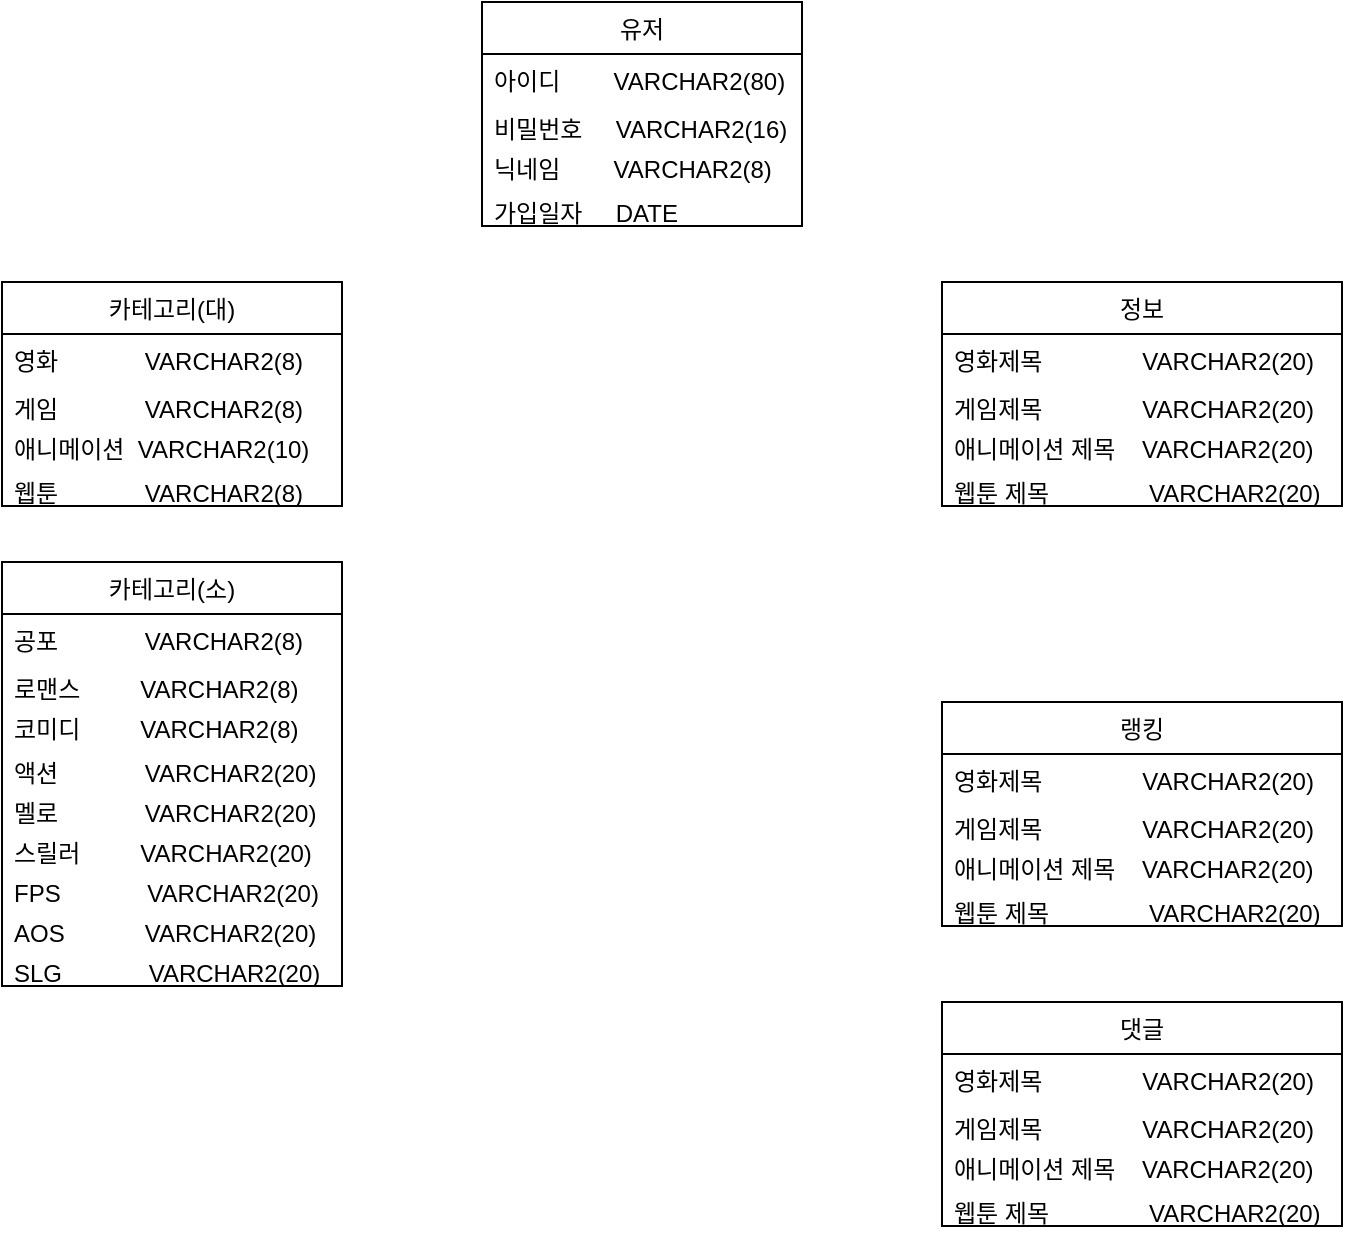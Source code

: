 <mxfile version="14.7.2" type="device"><diagram id="ilCBBwnKP5rNLLrnagjf" name="Page-1"><mxGraphModel dx="1422" dy="914" grid="1" gridSize="10" guides="1" tooltips="1" connect="1" arrows="1" fold="1" page="1" pageScale="1" pageWidth="827" pageHeight="1169" math="0" shadow="0"><root><mxCell id="0"/><mxCell id="1" parent="0"/><mxCell id="eiEnOBpmQCsjk8yHMQKe-15" value="유저" style="swimlane;fontStyle=0;childLayout=stackLayout;horizontal=1;startSize=26;horizontalStack=0;resizeParent=1;resizeParentMax=0;resizeLast=0;collapsible=1;marginBottom=0;" vertex="1" parent="1"><mxGeometry x="330" y="20" width="160" height="112" as="geometry"/></mxCell><mxCell id="eiEnOBpmQCsjk8yHMQKe-16" value="아이디        VARCHAR2(80)" style="text;strokeColor=none;fillColor=none;align=left;verticalAlign=top;spacingLeft=4;spacingRight=4;overflow=hidden;rotatable=0;points=[[0,0.5],[1,0.5]];portConstraint=eastwest;" vertex="1" parent="eiEnOBpmQCsjk8yHMQKe-15"><mxGeometry y="26" width="160" height="24" as="geometry"/></mxCell><mxCell id="eiEnOBpmQCsjk8yHMQKe-17" value="비밀번호     VARCHAR2(16)" style="text;strokeColor=none;fillColor=none;align=left;verticalAlign=top;spacingLeft=4;spacingRight=4;overflow=hidden;rotatable=0;points=[[0,0.5],[1,0.5]];portConstraint=eastwest;" vertex="1" parent="eiEnOBpmQCsjk8yHMQKe-15"><mxGeometry y="50" width="160" height="20" as="geometry"/></mxCell><mxCell id="eiEnOBpmQCsjk8yHMQKe-18" value="닉네임        VARCHAR2(8)" style="text;strokeColor=none;fillColor=none;align=left;verticalAlign=top;spacingLeft=4;spacingRight=4;overflow=hidden;rotatable=0;points=[[0,0.5],[1,0.5]];portConstraint=eastwest;" vertex="1" parent="eiEnOBpmQCsjk8yHMQKe-15"><mxGeometry y="70" width="160" height="22" as="geometry"/></mxCell><mxCell id="eiEnOBpmQCsjk8yHMQKe-19" value="가입일자     DATE" style="text;strokeColor=none;fillColor=none;align=left;verticalAlign=top;spacingLeft=4;spacingRight=4;overflow=hidden;rotatable=0;points=[[0,0.5],[1,0.5]];portConstraint=eastwest;" vertex="1" parent="eiEnOBpmQCsjk8yHMQKe-15"><mxGeometry y="92" width="160" height="20" as="geometry"/></mxCell><mxCell id="eiEnOBpmQCsjk8yHMQKe-21" value="카테고리(대)" style="swimlane;fontStyle=0;childLayout=stackLayout;horizontal=1;startSize=26;horizontalStack=0;resizeParent=1;resizeParentMax=0;resizeLast=0;collapsible=1;marginBottom=0;" vertex="1" parent="1"><mxGeometry x="90" y="160" width="170" height="112" as="geometry"/></mxCell><mxCell id="eiEnOBpmQCsjk8yHMQKe-22" value="영화             VARCHAR2(8)" style="text;strokeColor=none;fillColor=none;align=left;verticalAlign=top;spacingLeft=4;spacingRight=4;overflow=hidden;rotatable=0;points=[[0,0.5],[1,0.5]];portConstraint=eastwest;" vertex="1" parent="eiEnOBpmQCsjk8yHMQKe-21"><mxGeometry y="26" width="170" height="24" as="geometry"/></mxCell><mxCell id="eiEnOBpmQCsjk8yHMQKe-23" value="게임             VARCHAR2(8)" style="text;strokeColor=none;fillColor=none;align=left;verticalAlign=top;spacingLeft=4;spacingRight=4;overflow=hidden;rotatable=0;points=[[0,0.5],[1,0.5]];portConstraint=eastwest;" vertex="1" parent="eiEnOBpmQCsjk8yHMQKe-21"><mxGeometry y="50" width="170" height="20" as="geometry"/></mxCell><mxCell id="eiEnOBpmQCsjk8yHMQKe-24" value="애니메이션  VARCHAR2(10)" style="text;strokeColor=none;fillColor=none;align=left;verticalAlign=top;spacingLeft=4;spacingRight=4;overflow=hidden;rotatable=0;points=[[0,0.5],[1,0.5]];portConstraint=eastwest;" vertex="1" parent="eiEnOBpmQCsjk8yHMQKe-21"><mxGeometry y="70" width="170" height="22" as="geometry"/></mxCell><mxCell id="eiEnOBpmQCsjk8yHMQKe-25" value="웹툰             VARCHAR2(8)" style="text;strokeColor=none;fillColor=none;align=left;verticalAlign=top;spacingLeft=4;spacingRight=4;overflow=hidden;rotatable=0;points=[[0,0.5],[1,0.5]];portConstraint=eastwest;" vertex="1" parent="eiEnOBpmQCsjk8yHMQKe-21"><mxGeometry y="92" width="170" height="20" as="geometry"/></mxCell><mxCell id="eiEnOBpmQCsjk8yHMQKe-31" value="카테고리(소)" style="swimlane;fontStyle=0;childLayout=stackLayout;horizontal=1;startSize=26;horizontalStack=0;resizeParent=1;resizeParentMax=0;resizeLast=0;collapsible=1;marginBottom=0;" vertex="1" parent="1"><mxGeometry x="90" y="300" width="170" height="212" as="geometry"/></mxCell><mxCell id="eiEnOBpmQCsjk8yHMQKe-32" value="공포             VARCHAR2(8)" style="text;strokeColor=none;fillColor=none;align=left;verticalAlign=top;spacingLeft=4;spacingRight=4;overflow=hidden;rotatable=0;points=[[0,0.5],[1,0.5]];portConstraint=eastwest;" vertex="1" parent="eiEnOBpmQCsjk8yHMQKe-31"><mxGeometry y="26" width="170" height="24" as="geometry"/></mxCell><mxCell id="eiEnOBpmQCsjk8yHMQKe-33" value="로맨스         VARCHAR2(8)" style="text;strokeColor=none;fillColor=none;align=left;verticalAlign=top;spacingLeft=4;spacingRight=4;overflow=hidden;rotatable=0;points=[[0,0.5],[1,0.5]];portConstraint=eastwest;" vertex="1" parent="eiEnOBpmQCsjk8yHMQKe-31"><mxGeometry y="50" width="170" height="20" as="geometry"/></mxCell><mxCell id="eiEnOBpmQCsjk8yHMQKe-34" value="코미디         VARCHAR2(8)" style="text;strokeColor=none;fillColor=none;align=left;verticalAlign=top;spacingLeft=4;spacingRight=4;overflow=hidden;rotatable=0;points=[[0,0.5],[1,0.5]];portConstraint=eastwest;" vertex="1" parent="eiEnOBpmQCsjk8yHMQKe-31"><mxGeometry y="70" width="170" height="22" as="geometry"/></mxCell><mxCell id="eiEnOBpmQCsjk8yHMQKe-35" value="액션             VARCHAR2(20)" style="text;strokeColor=none;fillColor=none;align=left;verticalAlign=top;spacingLeft=4;spacingRight=4;overflow=hidden;rotatable=0;points=[[0,0.5],[1,0.5]];portConstraint=eastwest;" vertex="1" parent="eiEnOBpmQCsjk8yHMQKe-31"><mxGeometry y="92" width="170" height="20" as="geometry"/></mxCell><mxCell id="eiEnOBpmQCsjk8yHMQKe-37" value="멜로             VARCHAR2(20)" style="text;strokeColor=none;fillColor=none;align=left;verticalAlign=top;spacingLeft=4;spacingRight=4;overflow=hidden;rotatable=0;points=[[0,0.5],[1,0.5]];portConstraint=eastwest;" vertex="1" parent="eiEnOBpmQCsjk8yHMQKe-31"><mxGeometry y="112" width="170" height="20" as="geometry"/></mxCell><mxCell id="eiEnOBpmQCsjk8yHMQKe-46" value="스릴러         VARCHAR2(20)" style="text;strokeColor=none;fillColor=none;align=left;verticalAlign=top;spacingLeft=4;spacingRight=4;overflow=hidden;rotatable=0;points=[[0,0.5],[1,0.5]];portConstraint=eastwest;" vertex="1" parent="eiEnOBpmQCsjk8yHMQKe-31"><mxGeometry y="132" width="170" height="20" as="geometry"/></mxCell><mxCell id="eiEnOBpmQCsjk8yHMQKe-45" value="FPS             VARCHAR2(20)" style="text;strokeColor=none;fillColor=none;align=left;verticalAlign=top;spacingLeft=4;spacingRight=4;overflow=hidden;rotatable=0;points=[[0,0.5],[1,0.5]];portConstraint=eastwest;" vertex="1" parent="eiEnOBpmQCsjk8yHMQKe-31"><mxGeometry y="152" width="170" height="20" as="geometry"/></mxCell><mxCell id="eiEnOBpmQCsjk8yHMQKe-47" value="AOS            VARCHAR2(20)" style="text;strokeColor=none;fillColor=none;align=left;verticalAlign=top;spacingLeft=4;spacingRight=4;overflow=hidden;rotatable=0;points=[[0,0.5],[1,0.5]];portConstraint=eastwest;" vertex="1" parent="eiEnOBpmQCsjk8yHMQKe-31"><mxGeometry y="172" width="170" height="20" as="geometry"/></mxCell><mxCell id="eiEnOBpmQCsjk8yHMQKe-36" value="SLG             VARCHAR2(20)" style="text;strokeColor=none;fillColor=none;align=left;verticalAlign=top;spacingLeft=4;spacingRight=4;overflow=hidden;rotatable=0;points=[[0,0.5],[1,0.5]];portConstraint=eastwest;" vertex="1" parent="eiEnOBpmQCsjk8yHMQKe-31"><mxGeometry y="192" width="170" height="20" as="geometry"/></mxCell><mxCell id="eiEnOBpmQCsjk8yHMQKe-48" value="정보" style="swimlane;fontStyle=0;childLayout=stackLayout;horizontal=1;startSize=26;horizontalStack=0;resizeParent=1;resizeParentMax=0;resizeLast=0;collapsible=1;marginBottom=0;" vertex="1" parent="1"><mxGeometry x="560" y="160" width="200" height="112" as="geometry"/></mxCell><mxCell id="eiEnOBpmQCsjk8yHMQKe-49" value="영화제목               VARCHAR2(20)" style="text;strokeColor=none;fillColor=none;align=left;verticalAlign=top;spacingLeft=4;spacingRight=4;overflow=hidden;rotatable=0;points=[[0,0.5],[1,0.5]];portConstraint=eastwest;" vertex="1" parent="eiEnOBpmQCsjk8yHMQKe-48"><mxGeometry y="26" width="200" height="24" as="geometry"/></mxCell><mxCell id="eiEnOBpmQCsjk8yHMQKe-50" value="게임제목               VARCHAR2(20)" style="text;strokeColor=none;fillColor=none;align=left;verticalAlign=top;spacingLeft=4;spacingRight=4;overflow=hidden;rotatable=0;points=[[0,0.5],[1,0.5]];portConstraint=eastwest;" vertex="1" parent="eiEnOBpmQCsjk8yHMQKe-48"><mxGeometry y="50" width="200" height="20" as="geometry"/></mxCell><mxCell id="eiEnOBpmQCsjk8yHMQKe-51" value="애니메이션 제목    VARCHAR2(20)" style="text;strokeColor=none;fillColor=none;align=left;verticalAlign=top;spacingLeft=4;spacingRight=4;overflow=hidden;rotatable=0;points=[[0,0.5],[1,0.5]];portConstraint=eastwest;" vertex="1" parent="eiEnOBpmQCsjk8yHMQKe-48"><mxGeometry y="70" width="200" height="22" as="geometry"/></mxCell><mxCell id="eiEnOBpmQCsjk8yHMQKe-52" value="웹툰 제목               VARCHAR2(20)" style="text;strokeColor=none;fillColor=none;align=left;verticalAlign=top;spacingLeft=4;spacingRight=4;overflow=hidden;rotatable=0;points=[[0,0.5],[1,0.5]];portConstraint=eastwest;" vertex="1" parent="eiEnOBpmQCsjk8yHMQKe-48"><mxGeometry y="92" width="200" height="20" as="geometry"/></mxCell><mxCell id="eiEnOBpmQCsjk8yHMQKe-58" value="랭킹" style="swimlane;fontStyle=0;childLayout=stackLayout;horizontal=1;startSize=26;horizontalStack=0;resizeParent=1;resizeParentMax=0;resizeLast=0;collapsible=1;marginBottom=0;" vertex="1" parent="1"><mxGeometry x="560" y="370" width="200" height="112" as="geometry"/></mxCell><mxCell id="eiEnOBpmQCsjk8yHMQKe-59" value="영화제목               VARCHAR2(20)" style="text;strokeColor=none;fillColor=none;align=left;verticalAlign=top;spacingLeft=4;spacingRight=4;overflow=hidden;rotatable=0;points=[[0,0.5],[1,0.5]];portConstraint=eastwest;" vertex="1" parent="eiEnOBpmQCsjk8yHMQKe-58"><mxGeometry y="26" width="200" height="24" as="geometry"/></mxCell><mxCell id="eiEnOBpmQCsjk8yHMQKe-60" value="게임제목               VARCHAR2(20)" style="text;strokeColor=none;fillColor=none;align=left;verticalAlign=top;spacingLeft=4;spacingRight=4;overflow=hidden;rotatable=0;points=[[0,0.5],[1,0.5]];portConstraint=eastwest;" vertex="1" parent="eiEnOBpmQCsjk8yHMQKe-58"><mxGeometry y="50" width="200" height="20" as="geometry"/></mxCell><mxCell id="eiEnOBpmQCsjk8yHMQKe-61" value="애니메이션 제목    VARCHAR2(20)" style="text;strokeColor=none;fillColor=none;align=left;verticalAlign=top;spacingLeft=4;spacingRight=4;overflow=hidden;rotatable=0;points=[[0,0.5],[1,0.5]];portConstraint=eastwest;" vertex="1" parent="eiEnOBpmQCsjk8yHMQKe-58"><mxGeometry y="70" width="200" height="22" as="geometry"/></mxCell><mxCell id="eiEnOBpmQCsjk8yHMQKe-62" value="웹툰 제목               VARCHAR2(20)" style="text;strokeColor=none;fillColor=none;align=left;verticalAlign=top;spacingLeft=4;spacingRight=4;overflow=hidden;rotatable=0;points=[[0,0.5],[1,0.5]];portConstraint=eastwest;" vertex="1" parent="eiEnOBpmQCsjk8yHMQKe-58"><mxGeometry y="92" width="200" height="20" as="geometry"/></mxCell><mxCell id="eiEnOBpmQCsjk8yHMQKe-63" value="댓글" style="swimlane;fontStyle=0;childLayout=stackLayout;horizontal=1;startSize=26;horizontalStack=0;resizeParent=1;resizeParentMax=0;resizeLast=0;collapsible=1;marginBottom=0;" vertex="1" parent="1"><mxGeometry x="560" y="520" width="200" height="112" as="geometry"/></mxCell><mxCell id="eiEnOBpmQCsjk8yHMQKe-64" value="영화제목               VARCHAR2(20)" style="text;strokeColor=none;fillColor=none;align=left;verticalAlign=top;spacingLeft=4;spacingRight=4;overflow=hidden;rotatable=0;points=[[0,0.5],[1,0.5]];portConstraint=eastwest;" vertex="1" parent="eiEnOBpmQCsjk8yHMQKe-63"><mxGeometry y="26" width="200" height="24" as="geometry"/></mxCell><mxCell id="eiEnOBpmQCsjk8yHMQKe-65" value="게임제목               VARCHAR2(20)" style="text;strokeColor=none;fillColor=none;align=left;verticalAlign=top;spacingLeft=4;spacingRight=4;overflow=hidden;rotatable=0;points=[[0,0.5],[1,0.5]];portConstraint=eastwest;" vertex="1" parent="eiEnOBpmQCsjk8yHMQKe-63"><mxGeometry y="50" width="200" height="20" as="geometry"/></mxCell><mxCell id="eiEnOBpmQCsjk8yHMQKe-66" value="애니메이션 제목    VARCHAR2(20)" style="text;strokeColor=none;fillColor=none;align=left;verticalAlign=top;spacingLeft=4;spacingRight=4;overflow=hidden;rotatable=0;points=[[0,0.5],[1,0.5]];portConstraint=eastwest;" vertex="1" parent="eiEnOBpmQCsjk8yHMQKe-63"><mxGeometry y="70" width="200" height="22" as="geometry"/></mxCell><mxCell id="eiEnOBpmQCsjk8yHMQKe-67" value="웹툰 제목               VARCHAR2(20)" style="text;strokeColor=none;fillColor=none;align=left;verticalAlign=top;spacingLeft=4;spacingRight=4;overflow=hidden;rotatable=0;points=[[0,0.5],[1,0.5]];portConstraint=eastwest;" vertex="1" parent="eiEnOBpmQCsjk8yHMQKe-63"><mxGeometry y="92" width="200" height="20" as="geometry"/></mxCell></root></mxGraphModel></diagram></mxfile>